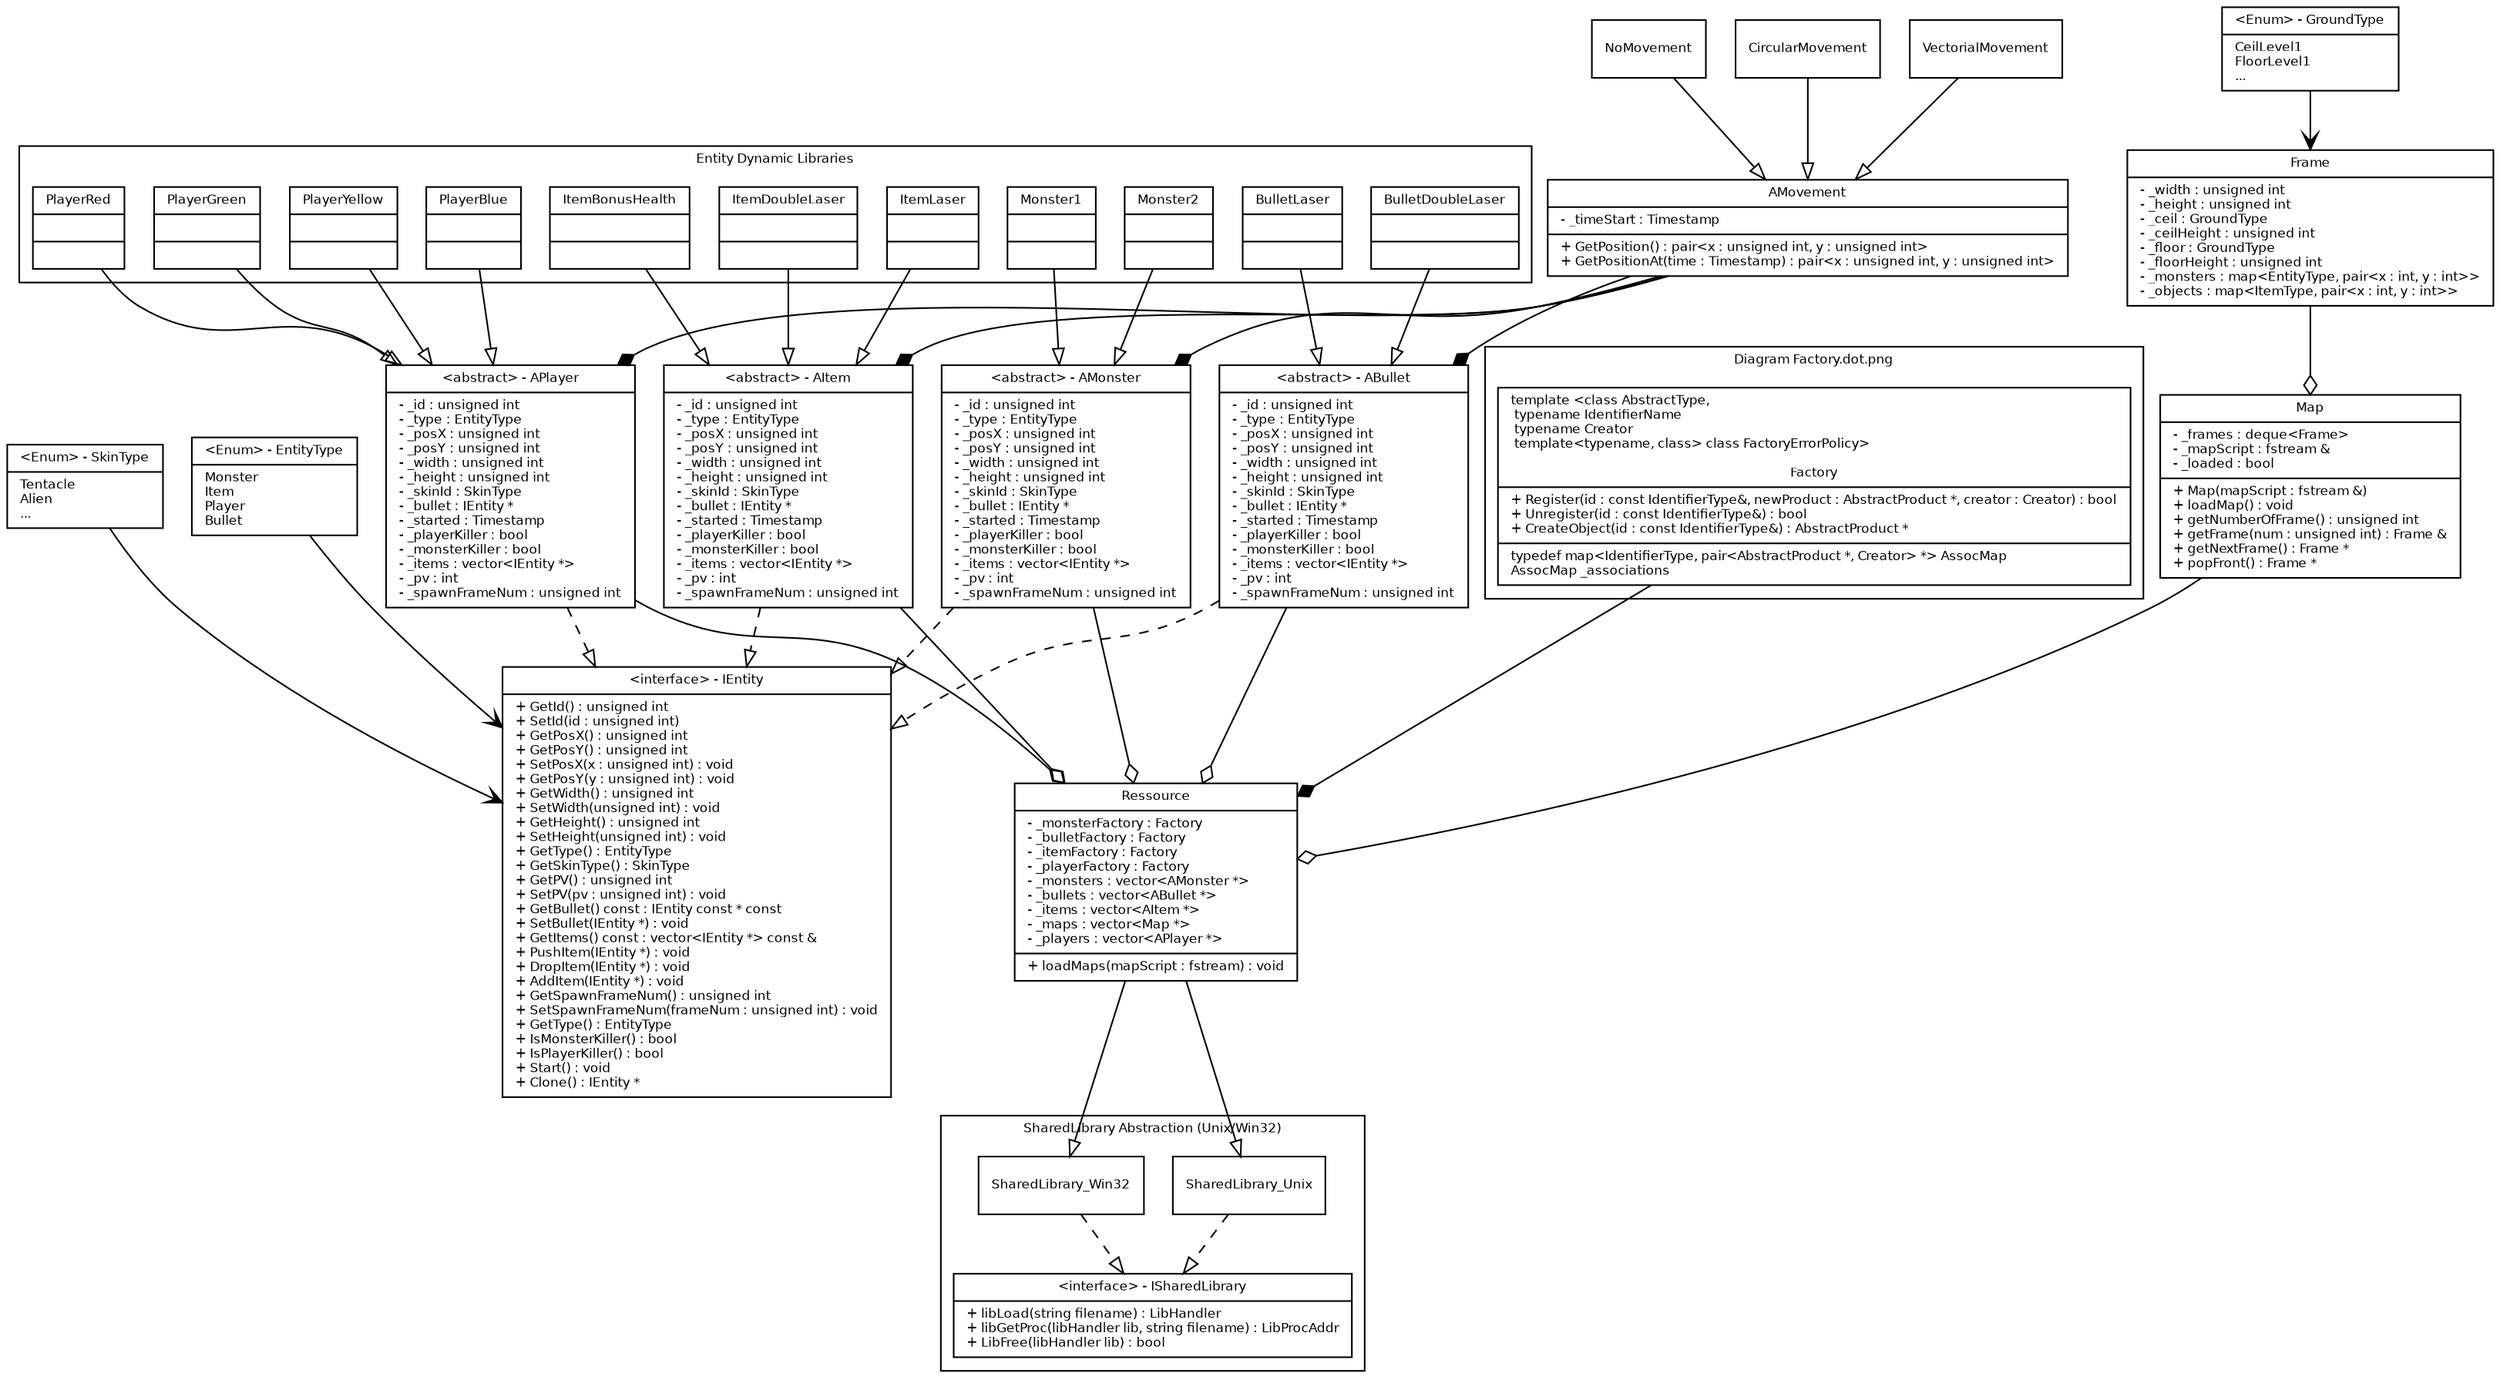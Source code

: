 digraph G {
fontname = "Bitstream Vera Sans"
fontsize = 8

node [
fontname = "Bitstream Vera Sans"
fontsize = 8
shape = "record"
]

// Interface IEntity
IEntity [
label = "{\
\<interface\> - IEntity|\
+ GetId() : unsigned int\l\
+ SetId(id : unsigned int)\l\
+ GetPosX() : unsigned int\l\
+ GetPosY() : unsigned int\l\
+ SetPosX(x : unsigned int) : void\l\
+ GetPosY(y : unsigned int) : void\l\
+ GetWidth() : unsigned int\l\
+ SetWidth(unsigned int) : void\l\
+ GetHeight() : unsigned int\l\
+ SetHeight(unsigned int) : void\l\
+ GetType() : EntityType\l\
+ GetSkinType() : SkinType\l\
+ GetPV() : unsigned int\l\
+ SetPV(pv : unsigned int) : void\l\
+ GetBullet() const : IEntity const * const\l\
+ SetBullet(IEntity *) : void\l\
+ GetItems() const : vector\<IEntity *\> const &\l\
+ PushItem(IEntity *) : void\l\
+ DropItem(IEntity *) : void\l\
+ AddItem(IEntity *) : void\l\
+ GetSpawnFrameNum() : unsigned int\l\
+ SetSpawnFrameNum(frameNum : unsigned int) : void\l\
+ GetType() : EntityType\l\
+ IsMonsterKiller() : bool\l\
+ IsPlayerKiller() : bool\l\
+ Start() : void\l\
+ Clone() : IEntity *\l\
}"
]

subgraph clusterGenericFactory {
label = "Diagram Factory.dot.png"

// Template class Factory
Factory [
label = "{\
template \<class AbstractType,\l\
		  typename IdentifierName\l\
		  typename Creator\l\
		  template\<typename, class\> class FactoryErrorPolicy\>\l\l\
Factory|\
+ Register(id : const IdentifierType&, newProduct : AbstractProduct *, creator : Creator) : bool\l\
+ Unregister(id : const IdentifierType&) : bool\l\
+ CreateObject(id : const IdentifierType&) : AbstractProduct *\l|\
typedef map\<IdentifierType, pair\<AbstractProduct *, Creator\> *\> AssocMap\l\
AssocMap _associations\l\
}"
]

}

// Class Ressource
Ressource [
label = "{\
Ressource|\
- _monsterFactory : Factory\l\
- _bulletFactory : Factory\l\
- _itemFactory : Factory\l\
- _playerFactory : Factory\l\
- _monsters : vector\<AMonster *\>\l\
- _bullets : vector\<ABullet *\>\l\
- _items : vector\<AItem *\>\l\
- _maps : vector\<Map *\>\l\
- _players : vector\<APlayer *\>\l|\
+ loadMaps(mapScript : fstream) : void\l\
}"

]

// Class Map
Map [
label = "{\
Map|\
- _frames : deque\<Frame\>\l\
- _mapScript : fstream &\l\
- _loaded : bool\l|\
+ Map(mapScript : fstream &)\l\
+ loadMap() : void\l\
+ getNumberOfFrame() : unsigned int\l\
+ getFrame(num : unsigned int) : Frame &\l\
+ getNextFrame() : Frame *\l\
+ popFront() : Frame *\l\
}"
]

// Class Frame
Frame [
label = "{\
Frame|\
- _width : unsigned int\l\
- _height : unsigned int\l\
- _ceil : GroundType\l\
- _ceilHeight : unsigned int\l\
- _floor : GroundType\l\
- _floorHeight : unsigned int\l\
- _monsters : map\<EntityType, pair\<x : int, y : int\>\>\l\
- _objects : map\<ItemType, pair\<x : int, y : int\>\>\l\
}"
]

//
// SHARED LIBRARY ABS SUBGRAPH
//
subgraph clusterAbsSharedLibrary {
label = "SharedLibrary Abstraction (Unix/Win32)"

// Interface ISharedLibrary
ISharedLibrary [
label = "{\
\<interface\> - ISharedLibrary|\
+ libLoad(string filename) : LibHandler\l\
+ libGetProc(libHandler lib, string filename) : LibProcAddr\l\
+ LibFree(libHandler lib) : bool\l\
}"
]

// Class SharedLibrary_unix
SharedLibrary_Unix [
label = "SharedLibrary_Unix"
]

// Class SharedLibrary_unix
SharedLibrary_Win32[
label = "SharedLibrary_Win32"
]


} // END SHARED LIBRARY ABS SUBGRAPH

//
// DINAMIC LIBRARY SUBGRAPH
//
subgraph clusterMonstersLibrary {
label = "Entity Dynamic Libraries"

// Class Monster1
Monster1 [
label = "{Monster1||}"
]

// Class Monster2
Monster2 [
label = "{Monster2||}"
]

// Class BulletLaser
BulletLaser [
label = "{\
BulletLaser||\
}"
]

// Class BulletDoubleLaser
BulletDoubleLaser [
label = "{\
BulletDoubleLaser||\
}"
]

PlayerBlue [
label = "{\
PlayerBlue||\
}"
]

PlayerYellow [
label = "{\
PlayerYellow||\
}"
]

PlayerGreen [
label = "{\
PlayerGreen||\
}"
]

PlayerRed [
label = "{\
PlayerRed||\
}"
]

// Class BonusHealth
BonusHealth [
label = "{ItemBonusHealth||}"
]

// Class Laser
Laser [
label = "{ItemLaser||}"
]

// Class DoubleLaser
DoubleLaser [
label = "{ItemDoubleLaser||}"
]

} // END : DYNAMIC LIBRARY SUBGRAPH

// Abstract class AMonster
AMonster [
label = "{\
\<abstract\> - AMonster|\
- _id : unsigned int\l\
- _type : EntityType\l\
- _posX : unsigned int\l\
- _posY : unsigned int\l\
- _width : unsigned int\l\
- _height : unsigned int\l\
- _skinId : SkinType\l\
- _bullet : IEntity *\l\
- _started : Timestamp\l\
- _playerKiller : bool\l\
- _monsterKiller : bool\l\
- _items : vector\<IEntity *\>\l\
- _pv : int\l\
- _spawnFrameNum : unsigned int\l\
}"
]

// Class player
APlayer [
label = "{\
\<abstract\> - APlayer|\
- _id : unsigned int\l\
- _type : EntityType\l\
- _posX : unsigned int\l\
- _posY : unsigned int\l\
- _width : unsigned int\l\
- _height : unsigned int\l\
- _skinId : SkinType\l\
- _bullet : IEntity *\l\
- _started : Timestamp\l\
- _playerKiller : bool\l\
- _monsterKiller : bool\l\
- _items : vector\<IEntity *\>\l\
- _pv : int\l\
- _spawnFrameNum : unsigned int\l\
}"
]

// Class AItem
AItem [
label = "{\
\<abstract\> - AItem|\
- _id : unsigned int\l\
- _type : EntityType\l\
- _posX : unsigned int\l\
- _posY : unsigned int\l\
- _width : unsigned int\l\
- _height : unsigned int\l\
- _skinId : SkinType\l\
- _bullet : IEntity *\l\
- _started : Timestamp\l\
- _playerKiller : bool\l\
- _monsterKiller : bool\l\
- _items : vector\<IEntity *\>\l\
- _pv : int\l\
- _spawnFrameNum : unsigned int\l\
}"
]

// Class ABullet
ABullet [
label = "{\
\<abstract\> - ABullet|\
- _id : unsigned int\l\
- _type : EntityType\l\
- _posX : unsigned int\l\
- _posY : unsigned int\l\
- _width : unsigned int\l\
- _height : unsigned int\l\
- _skinId : SkinType\l\
- _bullet : IEntity *\l\
- _started : Timestamp\l\
- _playerKiller : bool\l\
- _monsterKiller : bool\l\
- _items : vector\<IEntity *\>\l\
- _pv : int\l\
- _spawnFrameNum : unsigned int\l\
}"
]

AMovement [
label = "{\
AMovement|\
- _timeStart : Timestamp\l|\
+ GetPosition() : pair\<x : unsigned int, y : unsigned int\>\l\
+ GetPositionAt(time : Timestamp) : pair\<x : unsigned int, y : unsigned int\>\l\
}"
]

CircularMovement [
label = "{CircularMovement}"
]

VectorialMovement [
label = "{VectorialMovement}"
]

NoMovement [
label = "{NoMovement}"
]

EnumSkinType [
label = "{\
\<Enum\> - SkinType|\
Tentacle\l\
Alien\l\
...\l\
}"
]

EnumGroundType [
label = "{\
\<Enum\> - GroundType|\
CeilLevel1\l\
FloorLevel1\l\
...\l\
}"
]

EnumEntityType [
label = "{\
\<Enum\> - EntityType|\
Monster\l\
Item\l\
Player\l\
Bullet\l\
}"
]

edge [
fontname = "Bitstream Vera Sans"
fontsize = 8
]

// Composition
Factory -> Ressource [arrowhead = "diamond" style = "solid"]
AMovement -> APlayer [arrowhead = "diamond" style = "solid"]
AMovement -> AItem [arrowhead = "diamond" style = "solid"]
AMovement -> ABullet [arrowhead = "diamond" style = "solid"]
AMovement -> AMonster [arrowhead = "diamond" style = "solid"]

// Uses
EnumSkinType -> IEntity [arrowhead = "vee" style = "solid"]
EnumGroundType -> Frame [arrowhead = "vee" style = "solid"]
EnumEntityType -> IEntity [arrowhead = "vee" style = "solid"]


// Aggregation
AMonster -> Ressource [arrowhead = "odiamond" style = "solid"]
AItem -> Ressource [arrowhead = "odiamond" style = "solid"]
ABullet -> Ressource [arrowhead = "odiamond" style = "solid"]
APlayer -> Ressource [arrowhead = "odiamond" style = "solid"]
Map -> Ressource [arrowhead = "odiamond" style = "solid"]
Frame -> Map [arrowhead = "odiamond" style = "solid"]

// Heritage
Monster1 -> AMonster [arrowhead = "onormal" style = "solid"]
Monster2 -> AMonster [arrowhead = "onormal" style = "solid"]
BulletLaser -> ABullet [arrowhead = "onormal" style = "solid"]
BulletDoubleLaser -> ABullet [arrowhead = "onormal" style = "solid"]
PlayerBlue -> APlayer [arrowhead = "onormal" style = "solid"]
PlayerYellow -> APlayer [arrowhead = "onormal" style = "solid"]
PlayerRed -> APlayer [arrowhead = "onormal" style = "solid"]
PlayerGreen -> APlayer [arrowhead = "onormal" style = "solid"]
BonusHealth -> AItem [arrowhead = "onormal" style = "solid"]
Laser -> AItem [arrowhead = "onormal" style = "solid"]
DoubleLaser -> AItem [arrowhead = "onormal" style = "solid"]
Ressource -> SharedLibrary_Unix [arrowhead = "onormal" style = "solid"]
Ressource -> SharedLibrary_Win32 [arrowhead = "onromal" style = "solid"]
CircularMovement -> AMovement [arrowhead = "onromal" style = "solid"]
VectorialMovement -> AMovement [arrowhead = "onromal" style = "solid"]
NoMovement -> AMovement [arrowhead = "onromal" style = "solid"]

// Implement interface
SharedLibrary_Unix -> ISharedLibrary [arrowhead = "onormal" style = "dashed"]
SharedLibrary_Win32 -> ISharedLibrary [arrowhead = "onormal" style = "dashed"]
APlayer -> IEntity [arrowhead = "onormal" style = "dashed"]
AItem -> IEntity [arrowhead = "onormal" style = "dashed"]
ABullet -> IEntity [arrowhead = "onormal" style = "dashed"]
AMonster -> IEntity [arrowhead = "onormal" style = "dashed"]

}
